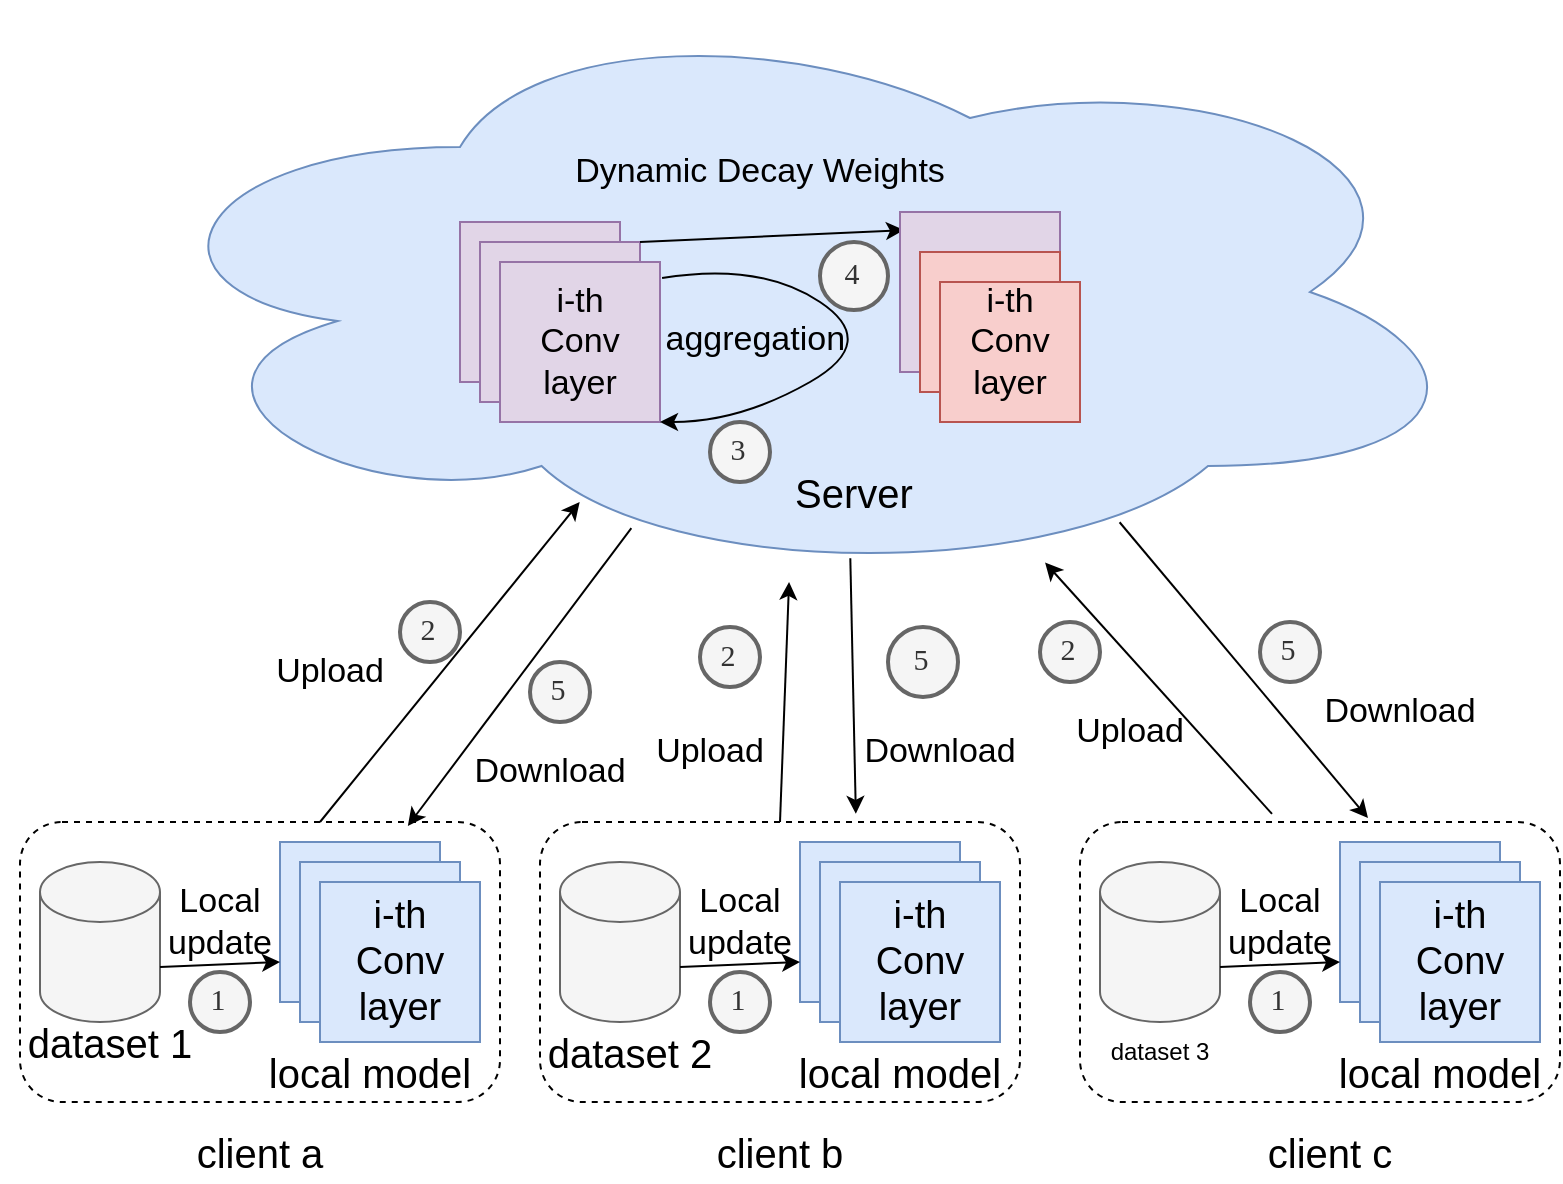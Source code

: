 <mxfile version="18.0.6" type="github" pages="3">
  <diagram id="_NTfUv5Yo9Z9goO790Jg" name="Page-1">
    <mxGraphModel dx="2048" dy="1813" grid="1" gridSize="10" guides="1" tooltips="1" connect="1" arrows="1" fold="1" page="1" pageScale="1" pageWidth="827" pageHeight="1169" math="0" shadow="0">
      <root>
        <mxCell id="0" />
        <mxCell id="1" parent="0" />
        <mxCell id="NhyvyUp1ZnptQm2pSzQT-3" value="" style="rounded=1;whiteSpace=wrap;html=1;fontSize=12;dashed=1;" parent="1" vertex="1">
          <mxGeometry y="360" width="240" height="140" as="geometry" />
        </mxCell>
        <mxCell id="o9J6HUsh0HWTKM9X_Gj7-1" value="" style="whiteSpace=wrap;html=1;aspect=fixed;fillColor=#dae8fc;strokeColor=#6c8ebf;" parent="1" vertex="1">
          <mxGeometry x="130" y="370" width="80" height="80" as="geometry" />
        </mxCell>
        <mxCell id="o9J6HUsh0HWTKM9X_Gj7-2" value="" style="whiteSpace=wrap;html=1;aspect=fixed;fillColor=#dae8fc;strokeColor=#6c8ebf;" parent="1" vertex="1">
          <mxGeometry x="140" y="380" width="80" height="80" as="geometry" />
        </mxCell>
        <object label="" id="o9J6HUsh0HWTKM9X_Gj7-3">
          <mxCell style="whiteSpace=wrap;html=1;aspect=fixed;fillColor=#dae8fc;strokeColor=#6c8ebf;" parent="1" vertex="1">
            <mxGeometry x="150" y="390" width="80" height="80" as="geometry" />
          </mxCell>
        </object>
        <mxCell id="o9J6HUsh0HWTKM9X_Gj7-11" value="&lt;font style=&quot;font-size: 20px;&quot;&gt;client a&lt;/font&gt;" style="text;html=1;strokeColor=none;fillColor=none;align=center;verticalAlign=middle;whiteSpace=wrap;rounded=0;" parent="1" vertex="1">
          <mxGeometry x="65" y="510" width="110" height="30" as="geometry" />
        </mxCell>
        <mxCell id="o9J6HUsh0HWTKM9X_Gj7-23" value="" style="endArrow=classic;html=1;rounded=0;fontSize=12;entryX=0.338;entryY=0.862;entryDx=0;entryDy=0;entryPerimeter=0;" parent="1" target="NhyvyUp1ZnptQm2pSzQT-1" edge="1">
          <mxGeometry width="50" height="50" relative="1" as="geometry">
            <mxPoint x="150" y="360" as="sourcePoint" />
            <mxPoint x="120" y="280" as="targetPoint" />
          </mxGeometry>
        </mxCell>
        <mxCell id="o9J6HUsh0HWTKM9X_Gj7-24" value="" style="endArrow=classic;html=1;rounded=0;fontSize=12;exitX=0.5;exitY=0;exitDx=0;exitDy=0;" parent="1" source="NhyvyUp1ZnptQm2pSzQT-23" target="NhyvyUp1ZnptQm2pSzQT-1" edge="1">
          <mxGeometry width="50" height="50" relative="1" as="geometry">
            <mxPoint x="300" y="360" as="sourcePoint" />
            <mxPoint x="330" y="240" as="targetPoint" />
          </mxGeometry>
        </mxCell>
        <mxCell id="o9J6HUsh0HWTKM9X_Gj7-25" value="" style="endArrow=classic;html=1;rounded=0;fontSize=12;exitX=0.4;exitY=-0.029;exitDx=0;exitDy=0;exitPerimeter=0;" parent="1" source="NhyvyUp1ZnptQm2pSzQT-33" target="NhyvyUp1ZnptQm2pSzQT-1" edge="1">
          <mxGeometry width="50" height="50" relative="1" as="geometry">
            <mxPoint x="620" y="350" as="sourcePoint" />
            <mxPoint x="200" y="270" as="targetPoint" />
          </mxGeometry>
        </mxCell>
        <mxCell id="o9J6HUsh0HWTKM9X_Gj7-41" value="&lt;font style=&quot;font-size: 19px;&quot;&gt;i-th &lt;br&gt;Conv layer&lt;/font&gt;" style="text;html=1;strokeColor=none;fillColor=none;align=center;verticalAlign=middle;whiteSpace=wrap;rounded=0;fontSize=12;" parent="1" vertex="1">
          <mxGeometry x="160" y="415" width="60" height="30" as="geometry" />
        </mxCell>
        <mxCell id="NhyvyUp1ZnptQm2pSzQT-1" value="" style="ellipse;shape=cloud;whiteSpace=wrap;html=1;fontSize=12;fillColor=#dae8fc;strokeColor=#6c8ebf;" parent="1" vertex="1">
          <mxGeometry x="50" y="-50" width="680" height="290" as="geometry" />
        </mxCell>
        <mxCell id="NhyvyUp1ZnptQm2pSzQT-2" value="&lt;font style=&quot;font-size: 20px;&quot;&gt;Server&lt;/font&gt;" style="text;html=1;strokeColor=none;fillColor=none;align=center;verticalAlign=middle;whiteSpace=wrap;rounded=0;fontSize=12;" parent="1" vertex="1">
          <mxGeometry x="387" y="180" width="60" height="30" as="geometry" />
        </mxCell>
        <mxCell id="NhyvyUp1ZnptQm2pSzQT-5" value="" style="shape=cylinder3;whiteSpace=wrap;html=1;boundedLbl=1;backgroundOutline=1;size=15;fontSize=12;fillColor=#f5f5f5;strokeColor=#666666;fontColor=#333333;" parent="1" vertex="1">
          <mxGeometry x="10" y="380" width="60" height="80" as="geometry" />
        </mxCell>
        <mxCell id="NhyvyUp1ZnptQm2pSzQT-9" value="" style="endArrow=classic;html=1;rounded=0;fontSize=12;exitX=1;exitY=0;exitDx=0;exitDy=52.5;exitPerimeter=0;entryX=0;entryY=0.75;entryDx=0;entryDy=0;" parent="1" source="NhyvyUp1ZnptQm2pSzQT-5" target="o9J6HUsh0HWTKM9X_Gj7-1" edge="1">
          <mxGeometry width="50" height="50" relative="1" as="geometry">
            <mxPoint x="390" y="260" as="sourcePoint" />
            <mxPoint x="440" y="260" as="targetPoint" />
          </mxGeometry>
        </mxCell>
        <mxCell id="NhyvyUp1ZnptQm2pSzQT-10" value="&lt;font style=&quot;font-size: 17px;&quot;&gt;Local update&lt;/font&gt;" style="text;html=1;strokeColor=none;fillColor=none;align=center;verticalAlign=middle;whiteSpace=wrap;rounded=0;fontSize=12;" parent="1" vertex="1">
          <mxGeometry x="70" y="395" width="60" height="30" as="geometry" />
        </mxCell>
        <mxCell id="NhyvyUp1ZnptQm2pSzQT-11" value="&lt;font style=&quot;font-size: 15px;&quot;&gt;1&lt;/font&gt;" style="ellipse;whiteSpace=wrap;html=1;aspect=fixed;strokeWidth=2;fontFamily=Tahoma;spacingBottom=4;spacingRight=2;rounded=1;fontSize=12;fillColor=#f5f5f5;fontColor=#333333;strokeColor=#666666;" parent="1" vertex="1">
          <mxGeometry x="85" y="435" width="30" height="30" as="geometry" />
        </mxCell>
        <mxCell id="NhyvyUp1ZnptQm2pSzQT-22" value="&lt;font style=&quot;font-size: 20px;&quot;&gt;dataset 1&lt;/font&gt;" style="text;html=1;strokeColor=none;fillColor=none;align=center;verticalAlign=middle;whiteSpace=wrap;rounded=0;fontSize=12;" parent="1" vertex="1">
          <mxGeometry x="-10" y="460" width="110" height="20" as="geometry" />
        </mxCell>
        <mxCell id="NhyvyUp1ZnptQm2pSzQT-23" value="" style="rounded=1;whiteSpace=wrap;html=1;fontSize=12;dashed=1;" parent="1" vertex="1">
          <mxGeometry x="260" y="360" width="240" height="140" as="geometry" />
        </mxCell>
        <mxCell id="NhyvyUp1ZnptQm2pSzQT-24" value="" style="whiteSpace=wrap;html=1;aspect=fixed;fillColor=#dae8fc;strokeColor=#6c8ebf;" parent="1" vertex="1">
          <mxGeometry x="390" y="370" width="80" height="80" as="geometry" />
        </mxCell>
        <mxCell id="NhyvyUp1ZnptQm2pSzQT-25" value="" style="whiteSpace=wrap;html=1;aspect=fixed;fillColor=#dae8fc;strokeColor=#6c8ebf;" parent="1" vertex="1">
          <mxGeometry x="400" y="380" width="80" height="80" as="geometry" />
        </mxCell>
        <object label="" id="NhyvyUp1ZnptQm2pSzQT-26">
          <mxCell style="whiteSpace=wrap;html=1;aspect=fixed;fillColor=#dae8fc;strokeColor=#6c8ebf;" parent="1" vertex="1">
            <mxGeometry x="410" y="390" width="80" height="80" as="geometry" />
          </mxCell>
        </object>
        <mxCell id="NhyvyUp1ZnptQm2pSzQT-27" value="&lt;font style=&quot;font-size: 19px;&quot;&gt;i-th &lt;br&gt;Conv layer&lt;/font&gt;" style="text;html=1;strokeColor=none;fillColor=none;align=center;verticalAlign=middle;whiteSpace=wrap;rounded=0;fontSize=12;" parent="1" vertex="1">
          <mxGeometry x="420" y="415" width="60" height="30" as="geometry" />
        </mxCell>
        <mxCell id="NhyvyUp1ZnptQm2pSzQT-28" value="" style="shape=cylinder3;whiteSpace=wrap;html=1;boundedLbl=1;backgroundOutline=1;size=15;fontSize=12;fillColor=#f5f5f5;strokeColor=#666666;fontColor=#333333;" parent="1" vertex="1">
          <mxGeometry x="270" y="380" width="60" height="80" as="geometry" />
        </mxCell>
        <mxCell id="NhyvyUp1ZnptQm2pSzQT-29" value="" style="endArrow=classic;html=1;rounded=0;fontSize=12;exitX=1;exitY=0;exitDx=0;exitDy=52.5;exitPerimeter=0;entryX=0;entryY=0.75;entryDx=0;entryDy=0;" parent="1" source="NhyvyUp1ZnptQm2pSzQT-28" target="NhyvyUp1ZnptQm2pSzQT-24" edge="1">
          <mxGeometry width="50" height="50" relative="1" as="geometry">
            <mxPoint x="650" y="260" as="sourcePoint" />
            <mxPoint x="700" y="260" as="targetPoint" />
          </mxGeometry>
        </mxCell>
        <mxCell id="NhyvyUp1ZnptQm2pSzQT-30" value="&lt;font style=&quot;font-size: 17px;&quot;&gt;Local update&lt;/font&gt;" style="text;html=1;strokeColor=none;fillColor=none;align=center;verticalAlign=middle;whiteSpace=wrap;rounded=0;fontSize=12;" parent="1" vertex="1">
          <mxGeometry x="330" y="395" width="60" height="30" as="geometry" />
        </mxCell>
        <mxCell id="NhyvyUp1ZnptQm2pSzQT-31" value="&lt;font style=&quot;font-size: 15px;&quot;&gt;1&lt;/font&gt;" style="ellipse;whiteSpace=wrap;html=1;aspect=fixed;strokeWidth=2;fontFamily=Tahoma;spacingBottom=4;spacingRight=2;rounded=1;fontSize=12;fillColor=#f5f5f5;fontColor=#333333;strokeColor=#666666;" parent="1" vertex="1">
          <mxGeometry x="345" y="435" width="30" height="30" as="geometry" />
        </mxCell>
        <mxCell id="NhyvyUp1ZnptQm2pSzQT-32" value="&lt;font style=&quot;font-size: 20px;&quot;&gt;dataset 2&lt;/font&gt;" style="text;html=1;strokeColor=none;fillColor=none;align=center;verticalAlign=middle;whiteSpace=wrap;rounded=0;fontSize=12;" parent="1" vertex="1">
          <mxGeometry x="260" y="460" width="90" height="30" as="geometry" />
        </mxCell>
        <mxCell id="NhyvyUp1ZnptQm2pSzQT-33" value="" style="rounded=1;whiteSpace=wrap;html=1;fontSize=12;dashed=1;" parent="1" vertex="1">
          <mxGeometry x="530" y="360" width="240" height="140" as="geometry" />
        </mxCell>
        <mxCell id="NhyvyUp1ZnptQm2pSzQT-34" value="" style="whiteSpace=wrap;html=1;aspect=fixed;fillColor=#dae8fc;strokeColor=#6c8ebf;" parent="1" vertex="1">
          <mxGeometry x="660" y="370" width="80" height="80" as="geometry" />
        </mxCell>
        <mxCell id="NhyvyUp1ZnptQm2pSzQT-35" value="" style="whiteSpace=wrap;html=1;aspect=fixed;fillColor=#dae8fc;strokeColor=#6c8ebf;" parent="1" vertex="1">
          <mxGeometry x="670" y="380" width="80" height="80" as="geometry" />
        </mxCell>
        <object label="" id="NhyvyUp1ZnptQm2pSzQT-36">
          <mxCell style="whiteSpace=wrap;html=1;aspect=fixed;fillColor=#dae8fc;strokeColor=#6c8ebf;" parent="1" vertex="1">
            <mxGeometry x="680" y="390" width="80" height="80" as="geometry" />
          </mxCell>
        </object>
        <mxCell id="NhyvyUp1ZnptQm2pSzQT-37" value="&lt;font style=&quot;font-size: 19px;&quot;&gt;i-th &lt;br&gt;Conv layer&lt;/font&gt;" style="text;html=1;strokeColor=none;fillColor=none;align=center;verticalAlign=middle;whiteSpace=wrap;rounded=0;fontSize=12;" parent="1" vertex="1">
          <mxGeometry x="690" y="415" width="60" height="30" as="geometry" />
        </mxCell>
        <mxCell id="NhyvyUp1ZnptQm2pSzQT-38" value="" style="shape=cylinder3;whiteSpace=wrap;html=1;boundedLbl=1;backgroundOutline=1;size=15;fontSize=12;fillColor=#f5f5f5;strokeColor=#666666;fontColor=#333333;" parent="1" vertex="1">
          <mxGeometry x="540" y="380" width="60" height="80" as="geometry" />
        </mxCell>
        <mxCell id="NhyvyUp1ZnptQm2pSzQT-39" value="" style="endArrow=classic;html=1;rounded=0;fontSize=12;exitX=1;exitY=0;exitDx=0;exitDy=52.5;exitPerimeter=0;entryX=0;entryY=0.75;entryDx=0;entryDy=0;" parent="1" source="NhyvyUp1ZnptQm2pSzQT-38" target="NhyvyUp1ZnptQm2pSzQT-34" edge="1">
          <mxGeometry width="50" height="50" relative="1" as="geometry">
            <mxPoint x="920" y="260" as="sourcePoint" />
            <mxPoint x="970" y="260" as="targetPoint" />
          </mxGeometry>
        </mxCell>
        <mxCell id="NhyvyUp1ZnptQm2pSzQT-40" value="&lt;font style=&quot;font-size: 17px;&quot;&gt;Local update&lt;/font&gt;" style="text;html=1;strokeColor=none;fillColor=none;align=center;verticalAlign=middle;whiteSpace=wrap;rounded=0;fontSize=12;" parent="1" vertex="1">
          <mxGeometry x="600" y="395" width="60" height="30" as="geometry" />
        </mxCell>
        <mxCell id="NhyvyUp1ZnptQm2pSzQT-41" value="&lt;font style=&quot;font-size: 15px;&quot;&gt;1&lt;/font&gt;" style="ellipse;whiteSpace=wrap;html=1;aspect=fixed;strokeWidth=2;fontFamily=Tahoma;spacingBottom=4;spacingRight=2;rounded=1;fontSize=12;fillColor=#f5f5f5;fontColor=#333333;strokeColor=#666666;" parent="1" vertex="1">
          <mxGeometry x="615" y="435" width="30" height="30" as="geometry" />
        </mxCell>
        <mxCell id="NhyvyUp1ZnptQm2pSzQT-42" value="dataset 3" style="text;html=1;strokeColor=none;fillColor=none;align=center;verticalAlign=middle;whiteSpace=wrap;rounded=0;fontSize=12;" parent="1" vertex="1">
          <mxGeometry x="540" y="460" width="60" height="30" as="geometry" />
        </mxCell>
        <mxCell id="NhyvyUp1ZnptQm2pSzQT-43" value="&lt;font style=&quot;font-size: 20px;&quot;&gt;local model&lt;/font&gt;" style="text;html=1;strokeColor=none;fillColor=none;align=center;verticalAlign=middle;whiteSpace=wrap;rounded=0;fontSize=12;" parent="1" vertex="1">
          <mxGeometry x="115" y="470" width="120" height="30" as="geometry" />
        </mxCell>
        <mxCell id="NhyvyUp1ZnptQm2pSzQT-46" value="" style="whiteSpace=wrap;html=1;aspect=fixed;fillColor=#e1d5e7;strokeColor=#9673a6;" parent="1" vertex="1">
          <mxGeometry x="220" y="60" width="80" height="80" as="geometry" />
        </mxCell>
        <mxCell id="NhyvyUp1ZnptQm2pSzQT-47" value="" style="whiteSpace=wrap;html=1;aspect=fixed;fillColor=#e1d5e7;strokeColor=#9673a6;" parent="1" vertex="1">
          <mxGeometry x="230" y="70" width="80" height="80" as="geometry" />
        </mxCell>
        <mxCell id="NhyvyUp1ZnptQm2pSzQT-48" value="" style="whiteSpace=wrap;html=1;aspect=fixed;fillColor=#e1d5e7;strokeColor=#9673a6;" parent="1" vertex="1">
          <mxGeometry x="240" y="80" width="80" height="80" as="geometry" />
        </mxCell>
        <mxCell id="NhyvyUp1ZnptQm2pSzQT-49" value="&lt;font style=&quot;font-size: 17px;&quot;&gt;i-th &lt;br&gt;Conv layer&lt;/font&gt;" style="text;html=1;strokeColor=none;fillColor=none;align=center;verticalAlign=middle;whiteSpace=wrap;rounded=0;fontSize=12;" parent="1" vertex="1">
          <mxGeometry x="250" y="105" width="60" height="30" as="geometry" />
        </mxCell>
        <mxCell id="NhyvyUp1ZnptQm2pSzQT-52" value="" style="curved=1;endArrow=classic;html=1;rounded=0;fontSize=12;exitX=1.013;exitY=0.1;exitDx=0;exitDy=0;exitPerimeter=0;entryX=1;entryY=1;entryDx=0;entryDy=0;" parent="1" source="NhyvyUp1ZnptQm2pSzQT-48" target="NhyvyUp1ZnptQm2pSzQT-48" edge="1">
          <mxGeometry width="50" height="50" relative="1" as="geometry">
            <mxPoint x="510" y="250" as="sourcePoint" />
            <mxPoint x="490" y="320" as="targetPoint" />
            <Array as="points">
              <mxPoint x="370" y="80" />
              <mxPoint x="430" y="120" />
              <mxPoint x="360" y="160" />
            </Array>
          </mxGeometry>
        </mxCell>
        <mxCell id="NhyvyUp1ZnptQm2pSzQT-54" value="" style="endArrow=classic;html=1;rounded=0;fontSize=12;exitX=1;exitY=0;exitDx=0;exitDy=0;entryX=0.025;entryY=0.113;entryDx=0;entryDy=0;entryPerimeter=0;" parent="1" source="NhyvyUp1ZnptQm2pSzQT-47" target="NhyvyUp1ZnptQm2pSzQT-55" edge="1">
          <mxGeometry width="50" height="50" relative="1" as="geometry">
            <mxPoint x="390" y="290" as="sourcePoint" />
            <mxPoint x="440" y="240" as="targetPoint" />
          </mxGeometry>
        </mxCell>
        <mxCell id="NhyvyUp1ZnptQm2pSzQT-55" value="" style="whiteSpace=wrap;html=1;aspect=fixed;fillColor=#e1d5e7;strokeColor=#9673a6;" parent="1" vertex="1">
          <mxGeometry x="440" y="55" width="80" height="80" as="geometry" />
        </mxCell>
        <mxCell id="NhyvyUp1ZnptQm2pSzQT-56" value="" style="whiteSpace=wrap;html=1;aspect=fixed;fillColor=#f8cecc;strokeColor=#b85450;" parent="1" vertex="1">
          <mxGeometry x="450" y="75" width="70" height="70" as="geometry" />
        </mxCell>
        <mxCell id="NhyvyUp1ZnptQm2pSzQT-57" value="" style="whiteSpace=wrap;html=1;aspect=fixed;fillColor=#f8cecc;strokeColor=#b85450;" parent="1" vertex="1">
          <mxGeometry x="460" y="90" width="70" height="70" as="geometry" />
        </mxCell>
        <mxCell id="NhyvyUp1ZnptQm2pSzQT-59" value="&lt;font style=&quot;font-size: 17px;&quot;&gt;i-th &lt;br&gt;Conv layer&lt;/font&gt;" style="text;html=1;strokeColor=none;fillColor=none;align=center;verticalAlign=middle;whiteSpace=wrap;rounded=0;fontSize=12;" parent="1" vertex="1">
          <mxGeometry x="465" y="105" width="60" height="30" as="geometry" />
        </mxCell>
        <mxCell id="NhyvyUp1ZnptQm2pSzQT-60" value="" style="endArrow=classic;html=1;rounded=0;fontSize=12;exitX=0.376;exitY=0.907;exitDx=0;exitDy=0;exitPerimeter=0;entryX=0.808;entryY=0.014;entryDx=0;entryDy=0;entryPerimeter=0;" parent="1" source="NhyvyUp1ZnptQm2pSzQT-1" target="NhyvyUp1ZnptQm2pSzQT-3" edge="1">
          <mxGeometry width="50" height="50" relative="1" as="geometry">
            <mxPoint x="390" y="290" as="sourcePoint" />
            <mxPoint x="440" y="240" as="targetPoint" />
          </mxGeometry>
        </mxCell>
        <mxCell id="NhyvyUp1ZnptQm2pSzQT-61" value="" style="endArrow=classic;html=1;rounded=0;fontSize=12;exitX=0.537;exitY=0.959;exitDx=0;exitDy=0;exitPerimeter=0;entryX=0.658;entryY=-0.029;entryDx=0;entryDy=0;entryPerimeter=0;" parent="1" source="NhyvyUp1ZnptQm2pSzQT-1" target="NhyvyUp1ZnptQm2pSzQT-23" edge="1">
          <mxGeometry width="50" height="50" relative="1" as="geometry">
            <mxPoint x="390" y="290" as="sourcePoint" />
            <mxPoint x="440" y="240" as="targetPoint" />
          </mxGeometry>
        </mxCell>
        <mxCell id="NhyvyUp1ZnptQm2pSzQT-62" value="" style="endArrow=classic;html=1;rounded=0;fontSize=12;exitX=0.735;exitY=0.897;exitDx=0;exitDy=0;exitPerimeter=0;entryX=0.6;entryY=-0.014;entryDx=0;entryDy=0;entryPerimeter=0;" parent="1" source="NhyvyUp1ZnptQm2pSzQT-1" target="NhyvyUp1ZnptQm2pSzQT-33" edge="1">
          <mxGeometry width="50" height="50" relative="1" as="geometry">
            <mxPoint x="390" y="290" as="sourcePoint" />
            <mxPoint x="440" y="240" as="targetPoint" />
          </mxGeometry>
        </mxCell>
        <mxCell id="NhyvyUp1ZnptQm2pSzQT-63" value="&lt;font style=&quot;font-size: 17px;&quot;&gt;Dynamic Decay Weights&lt;/font&gt;" style="text;html=1;strokeColor=none;fillColor=none;align=center;verticalAlign=middle;whiteSpace=wrap;rounded=0;fontSize=12;" parent="1" vertex="1">
          <mxGeometry x="270" y="20" width="200" height="30" as="geometry" />
        </mxCell>
        <mxCell id="NhyvyUp1ZnptQm2pSzQT-64" value="&lt;font style=&quot;font-size: 17px;&quot;&gt;aggregation&amp;nbsp;&lt;/font&gt;" style="text;html=1;strokeColor=none;fillColor=none;align=center;verticalAlign=middle;whiteSpace=wrap;rounded=0;fontSize=12;" parent="1" vertex="1">
          <mxGeometry x="340" y="104" width="60" height="30" as="geometry" />
        </mxCell>
        <mxCell id="NhyvyUp1ZnptQm2pSzQT-66" value="&lt;font style=&quot;font-size: 17px;&quot;&gt;Upload&lt;/font&gt;" style="text;html=1;strokeColor=none;fillColor=none;align=center;verticalAlign=middle;whiteSpace=wrap;rounded=0;fontSize=12;" parent="1" vertex="1">
          <mxGeometry x="110" y="270" width="90" height="30" as="geometry" />
        </mxCell>
        <mxCell id="NhyvyUp1ZnptQm2pSzQT-70" value="&lt;font style=&quot;font-size: 17px;&quot;&gt;Download&lt;/font&gt;" style="text;html=1;strokeColor=none;fillColor=none;align=center;verticalAlign=middle;whiteSpace=wrap;rounded=0;fontSize=12;" parent="1" vertex="1">
          <mxGeometry x="430" y="310" width="60" height="30" as="geometry" />
        </mxCell>
        <mxCell id="NhyvyUp1ZnptQm2pSzQT-72" value="&lt;font style=&quot;font-size: 15px;&quot;&gt;2&lt;/font&gt;" style="ellipse;whiteSpace=wrap;html=1;aspect=fixed;strokeWidth=2;fontFamily=Tahoma;spacingBottom=4;spacingRight=2;rounded=1;fontSize=12;fillColor=#f5f5f5;fontColor=#333333;strokeColor=#666666;" parent="1" vertex="1">
          <mxGeometry x="190" y="250" width="30" height="30" as="geometry" />
        </mxCell>
        <mxCell id="NhyvyUp1ZnptQm2pSzQT-73" value="&lt;font style=&quot;font-size: 15px;&quot;&gt;2&lt;/font&gt;" style="ellipse;whiteSpace=wrap;html=1;aspect=fixed;strokeWidth=2;fontFamily=Tahoma;spacingBottom=4;spacingRight=2;rounded=1;fontSize=12;fillColor=#f5f5f5;fontColor=#333333;strokeColor=#666666;" parent="1" vertex="1">
          <mxGeometry x="340" y="262.5" width="30" height="30" as="geometry" />
        </mxCell>
        <mxCell id="NhyvyUp1ZnptQm2pSzQT-74" value="&lt;font style=&quot;font-size: 15px;&quot;&gt;2&lt;/font&gt;" style="ellipse;whiteSpace=wrap;html=1;aspect=fixed;strokeWidth=2;fontFamily=Tahoma;spacingBottom=4;spacingRight=2;rounded=1;fontSize=12;fillColor=#f5f5f5;fontColor=#333333;strokeColor=#666666;" parent="1" vertex="1">
          <mxGeometry x="510" y="260" width="30" height="30" as="geometry" />
        </mxCell>
        <mxCell id="NhyvyUp1ZnptQm2pSzQT-76" value="&lt;font style=&quot;font-size: 15px;&quot;&gt;3&lt;/font&gt;" style="ellipse;whiteSpace=wrap;html=1;aspect=fixed;strokeWidth=2;fontFamily=Tahoma;spacingBottom=4;spacingRight=2;strokeColor=#666666;rounded=1;fontSize=12;fillColor=#f5f5f5;fontColor=#333333;" parent="1" vertex="1">
          <mxGeometry x="345" y="160" width="30" height="30" as="geometry" />
        </mxCell>
        <mxCell id="NhyvyUp1ZnptQm2pSzQT-77" value="&lt;font style=&quot;font-size: 15px;&quot;&gt;4&lt;/font&gt;" style="ellipse;whiteSpace=wrap;html=1;aspect=fixed;strokeWidth=2;fontFamily=Tahoma;spacingBottom=4;spacingRight=2;strokeColor=#666666;rounded=1;fontSize=12;fillColor=#f5f5f5;fontColor=#333333;" parent="1" vertex="1">
          <mxGeometry x="400" y="70" width="34" height="34" as="geometry" />
        </mxCell>
        <mxCell id="NhyvyUp1ZnptQm2pSzQT-78" value="&lt;font style=&quot;font-size: 15px;&quot;&gt;5&lt;/font&gt;" style="ellipse;whiteSpace=wrap;html=1;aspect=fixed;strokeWidth=2;fontFamily=Tahoma;spacingBottom=4;spacingRight=2;strokeColor=#666666;rounded=1;fontSize=12;fillColor=#f5f5f5;fontColor=#333333;" parent="1" vertex="1">
          <mxGeometry x="255" y="280" width="30" height="30" as="geometry" />
        </mxCell>
        <mxCell id="NhyvyUp1ZnptQm2pSzQT-79" value="&lt;font style=&quot;font-size: 15px;&quot;&gt;5&lt;/font&gt;" style="ellipse;whiteSpace=wrap;html=1;aspect=fixed;strokeWidth=2;fontFamily=Tahoma;spacingBottom=4;spacingRight=2;strokeColor=#666666;rounded=1;fontSize=12;fillColor=#f5f5f5;fontColor=#333333;" parent="1" vertex="1">
          <mxGeometry x="434" y="262.5" width="35" height="35" as="geometry" />
        </mxCell>
        <mxCell id="NhyvyUp1ZnptQm2pSzQT-80" value="&lt;font style=&quot;font-size: 15px;&quot;&gt;5&lt;/font&gt;" style="ellipse;whiteSpace=wrap;html=1;aspect=fixed;strokeWidth=2;fontFamily=Tahoma;spacingBottom=4;spacingRight=2;strokeColor=#666666;rounded=1;fontSize=12;fillColor=#f5f5f5;fontColor=#333333;" parent="1" vertex="1">
          <mxGeometry x="620" y="260" width="30" height="30" as="geometry" />
        </mxCell>
        <mxCell id="ddJWQu_PU4Zpxao6sDMs-1" value="&lt;font style=&quot;font-size: 20px;&quot;&gt;local model&lt;/font&gt;" style="text;html=1;strokeColor=none;fillColor=none;align=center;verticalAlign=middle;whiteSpace=wrap;rounded=0;fontSize=12;" vertex="1" parent="1">
          <mxGeometry x="380" y="470" width="120" height="30" as="geometry" />
        </mxCell>
        <mxCell id="ddJWQu_PU4Zpxao6sDMs-2" value="&lt;font style=&quot;font-size: 20px;&quot;&gt;local model&lt;/font&gt;" style="text;html=1;strokeColor=none;fillColor=none;align=center;verticalAlign=middle;whiteSpace=wrap;rounded=0;fontSize=12;" vertex="1" parent="1">
          <mxGeometry x="650" y="470" width="120" height="30" as="geometry" />
        </mxCell>
        <mxCell id="ddJWQu_PU4Zpxao6sDMs-3" value="&lt;font style=&quot;font-size: 20px;&quot;&gt;client b&lt;/font&gt;" style="text;html=1;strokeColor=none;fillColor=none;align=center;verticalAlign=middle;whiteSpace=wrap;rounded=0;" vertex="1" parent="1">
          <mxGeometry x="325" y="510" width="110" height="30" as="geometry" />
        </mxCell>
        <mxCell id="ddJWQu_PU4Zpxao6sDMs-4" value="&lt;font style=&quot;font-size: 20px;&quot;&gt;client c&lt;/font&gt;" style="text;html=1;strokeColor=none;fillColor=none;align=center;verticalAlign=middle;whiteSpace=wrap;rounded=0;" vertex="1" parent="1">
          <mxGeometry x="600" y="510" width="110" height="30" as="geometry" />
        </mxCell>
        <mxCell id="ddJWQu_PU4Zpxao6sDMs-5" value="&lt;font style=&quot;font-size: 17px;&quot;&gt;Upload&lt;/font&gt;" style="text;html=1;strokeColor=none;fillColor=none;align=center;verticalAlign=middle;whiteSpace=wrap;rounded=0;fontSize=12;" vertex="1" parent="1">
          <mxGeometry x="300" y="310" width="90" height="30" as="geometry" />
        </mxCell>
        <mxCell id="ddJWQu_PU4Zpxao6sDMs-6" value="&lt;font style=&quot;font-size: 17px;&quot;&gt;Upload&lt;/font&gt;" style="text;html=1;strokeColor=none;fillColor=none;align=center;verticalAlign=middle;whiteSpace=wrap;rounded=0;fontSize=12;" vertex="1" parent="1">
          <mxGeometry x="510" y="300" width="90" height="30" as="geometry" />
        </mxCell>
        <mxCell id="ddJWQu_PU4Zpxao6sDMs-7" value="&lt;font style=&quot;font-size: 17px;&quot;&gt;Download&lt;/font&gt;" style="text;html=1;strokeColor=none;fillColor=none;align=center;verticalAlign=middle;whiteSpace=wrap;rounded=0;fontSize=12;" vertex="1" parent="1">
          <mxGeometry x="235" y="320" width="60" height="30" as="geometry" />
        </mxCell>
        <mxCell id="ddJWQu_PU4Zpxao6sDMs-8" value="&lt;font style=&quot;font-size: 17px;&quot;&gt;Download&lt;/font&gt;" style="text;html=1;strokeColor=none;fillColor=none;align=center;verticalAlign=middle;whiteSpace=wrap;rounded=0;fontSize=12;" vertex="1" parent="1">
          <mxGeometry x="660" y="290" width="60" height="30" as="geometry" />
        </mxCell>
      </root>
    </mxGraphModel>
  </diagram>
  <diagram id="qZ7fHC_lMa-TW3sbufPS" name="Page-2">
    <mxGraphModel dx="1422" dy="762" grid="1" gridSize="10" guides="1" tooltips="1" connect="1" arrows="1" fold="1" page="1" pageScale="1" pageWidth="827" pageHeight="1169" math="0" shadow="0">
      <root>
        <mxCell id="LnkWyMTH2l88JcElDWhA-0" />
        <mxCell id="LnkWyMTH2l88JcElDWhA-1" parent="LnkWyMTH2l88JcElDWhA-0" />
        <mxCell id="px9a3YgY_majb0T9s5-U-0" value="" style="whiteSpace=wrap;html=1;aspect=fixed;fillColor=#dae8fc;strokeColor=#6c8ebf;" parent="LnkWyMTH2l88JcElDWhA-1" vertex="1">
          <mxGeometry x="100" y="370" width="80" height="80" as="geometry" />
        </mxCell>
        <mxCell id="px9a3YgY_majb0T9s5-U-1" value="" style="whiteSpace=wrap;html=1;aspect=fixed;fillColor=#dae8fc;strokeColor=#6c8ebf;" parent="LnkWyMTH2l88JcElDWhA-1" vertex="1">
          <mxGeometry x="110" y="380" width="80" height="80" as="geometry" />
        </mxCell>
        <object label="" id="px9a3YgY_majb0T9s5-U-2">
          <mxCell style="whiteSpace=wrap;html=1;aspect=fixed;fillColor=#dae8fc;strokeColor=#6c8ebf;" parent="LnkWyMTH2l88JcElDWhA-1" vertex="1">
            <mxGeometry x="120" y="390" width="80" height="80" as="geometry" />
          </mxCell>
        </object>
        <mxCell id="px9a3YgY_majb0T9s5-U-3" value="" style="whiteSpace=wrap;html=1;aspect=fixed;fillColor=#dae8fc;strokeColor=#6c8ebf;" parent="LnkWyMTH2l88JcElDWhA-1" vertex="1">
          <mxGeometry x="280" y="370" width="80" height="80" as="geometry" />
        </mxCell>
        <mxCell id="px9a3YgY_majb0T9s5-U-4" value="" style="whiteSpace=wrap;html=1;aspect=fixed;fillColor=#dae8fc;strokeColor=#6c8ebf;" parent="LnkWyMTH2l88JcElDWhA-1" vertex="1">
          <mxGeometry x="290" y="380" width="80" height="80" as="geometry" />
        </mxCell>
        <mxCell id="px9a3YgY_majb0T9s5-U-5" value="" style="whiteSpace=wrap;html=1;aspect=fixed;fillColor=#dae8fc;strokeColor=#6c8ebf;" parent="LnkWyMTH2l88JcElDWhA-1" vertex="1">
          <mxGeometry x="300" y="390" width="80" height="80" as="geometry" />
        </mxCell>
        <mxCell id="px9a3YgY_majb0T9s5-U-6" value="" style="whiteSpace=wrap;html=1;aspect=fixed;fillColor=#dae8fc;strokeColor=#6c8ebf;" parent="LnkWyMTH2l88JcElDWhA-1" vertex="1">
          <mxGeometry x="450" y="370" width="80" height="80" as="geometry" />
        </mxCell>
        <mxCell id="px9a3YgY_majb0T9s5-U-7" value="" style="whiteSpace=wrap;html=1;aspect=fixed;fillColor=#dae8fc;strokeColor=#6c8ebf;" parent="LnkWyMTH2l88JcElDWhA-1" vertex="1">
          <mxGeometry x="460" y="380" width="80" height="80" as="geometry" />
        </mxCell>
        <mxCell id="px9a3YgY_majb0T9s5-U-8" value="" style="whiteSpace=wrap;html=1;aspect=fixed;fillColor=#dae8fc;strokeColor=#6c8ebf;" parent="LnkWyMTH2l88JcElDWhA-1" vertex="1">
          <mxGeometry x="470" y="390" width="80" height="80" as="geometry" />
        </mxCell>
        <mxCell id="px9a3YgY_majb0T9s5-U-9" value="client a" style="text;html=1;strokeColor=none;fillColor=none;align=center;verticalAlign=middle;whiteSpace=wrap;rounded=0;" parent="LnkWyMTH2l88JcElDWhA-1" vertex="1">
          <mxGeometry x="130" y="470" width="60" height="30" as="geometry" />
        </mxCell>
        <mxCell id="px9a3YgY_majb0T9s5-U-10" value="client b" style="text;html=1;strokeColor=none;fillColor=none;align=center;verticalAlign=middle;whiteSpace=wrap;rounded=0;" parent="LnkWyMTH2l88JcElDWhA-1" vertex="1">
          <mxGeometry x="310" y="470" width="60" height="30" as="geometry" />
        </mxCell>
        <mxCell id="px9a3YgY_majb0T9s5-U-11" value="client c" style="text;html=1;strokeColor=none;fillColor=none;align=center;verticalAlign=middle;whiteSpace=wrap;rounded=0;" parent="LnkWyMTH2l88JcElDWhA-1" vertex="1">
          <mxGeometry x="480" y="470" width="60" height="30" as="geometry" />
        </mxCell>
        <mxCell id="px9a3YgY_majb0T9s5-U-12" value="" style="endArrow=classic;html=1;rounded=0;fontSize=12;" parent="LnkWyMTH2l88JcElDWhA-1" edge="1">
          <mxGeometry width="50" height="50" relative="1" as="geometry">
            <mxPoint x="150" y="360" as="sourcePoint" />
            <mxPoint x="120" y="280" as="targetPoint" />
          </mxGeometry>
        </mxCell>
        <mxCell id="px9a3YgY_majb0T9s5-U-13" value="" style="endArrow=classic;html=1;rounded=0;fontSize=12;" parent="LnkWyMTH2l88JcElDWhA-1" edge="1">
          <mxGeometry width="50" height="50" relative="1" as="geometry">
            <mxPoint x="300" y="360" as="sourcePoint" />
            <mxPoint x="170" y="280" as="targetPoint" />
          </mxGeometry>
        </mxCell>
        <mxCell id="px9a3YgY_majb0T9s5-U-14" value="" style="endArrow=classic;html=1;rounded=0;fontSize=12;" parent="LnkWyMTH2l88JcElDWhA-1" edge="1">
          <mxGeometry width="50" height="50" relative="1" as="geometry">
            <mxPoint x="480" y="350" as="sourcePoint" />
            <mxPoint x="200" y="270" as="targetPoint" />
          </mxGeometry>
        </mxCell>
        <mxCell id="px9a3YgY_majb0T9s5-U-15" value="" style="shape=waypoint;sketch=0;fillStyle=solid;size=6;pointerEvents=1;points=[];fillColor=none;resizable=0;rotatable=0;perimeter=centerPerimeter;snapToPoint=1;fontSize=12;" parent="LnkWyMTH2l88JcElDWhA-1" vertex="1">
          <mxGeometry x="115" y="110" width="40" height="40" as="geometry" />
        </mxCell>
        <mxCell id="px9a3YgY_majb0T9s5-U-16" value="" style="shape=waypoint;sketch=0;fillStyle=solid;size=6;pointerEvents=1;points=[];fillColor=none;resizable=0;rotatable=0;perimeter=centerPerimeter;snapToPoint=1;fontSize=12;" parent="LnkWyMTH2l88JcElDWhA-1" vertex="1">
          <mxGeometry x="115" y="100" width="40" height="40" as="geometry" />
        </mxCell>
        <mxCell id="px9a3YgY_majb0T9s5-U-17" value="" style="shape=waypoint;sketch=0;fillStyle=solid;size=6;pointerEvents=1;points=[];fillColor=none;resizable=0;rotatable=0;perimeter=centerPerimeter;snapToPoint=1;fontSize=12;" parent="LnkWyMTH2l88JcElDWhA-1" vertex="1">
          <mxGeometry x="115" y="90" width="40" height="40" as="geometry" />
        </mxCell>
        <mxCell id="px9a3YgY_majb0T9s5-U-18" value="" style="shape=parallelogram;perimeter=parallelogramPerimeter;whiteSpace=wrap;html=1;fixedSize=1;fontSize=12;fillColor=#dae8fc;strokeColor=#6c8ebf;" parent="LnkWyMTH2l88JcElDWhA-1" vertex="1">
          <mxGeometry x="80" y="70" width="110" height="30" as="geometry" />
        </mxCell>
        <mxCell id="px9a3YgY_majb0T9s5-U-19" value="" style="shape=parallelogram;perimeter=parallelogramPerimeter;whiteSpace=wrap;html=1;fixedSize=1;fontSize=12;fillColor=#dae8fc;strokeColor=#6c8ebf;" parent="LnkWyMTH2l88JcElDWhA-1" vertex="1">
          <mxGeometry x="80" y="140" width="110" height="30" as="geometry" />
        </mxCell>
        <mxCell id="px9a3YgY_majb0T9s5-U-20" value="" style="shape=parallelogram;perimeter=parallelogramPerimeter;whiteSpace=wrap;html=1;fixedSize=1;fontSize=12;fillColor=#dae8fc;strokeColor=#6c8ebf;" parent="LnkWyMTH2l88JcElDWhA-1" vertex="1">
          <mxGeometry x="80" y="180" width="110" height="30" as="geometry" />
        </mxCell>
        <mxCell id="px9a3YgY_majb0T9s5-U-21" value="" style="shape=parallelogram;perimeter=parallelogramPerimeter;whiteSpace=wrap;html=1;fixedSize=1;fontSize=12;fillColor=#dae8fc;strokeColor=#6c8ebf;" parent="LnkWyMTH2l88JcElDWhA-1" vertex="1">
          <mxGeometry x="80" y="220" width="110" height="30" as="geometry" />
        </mxCell>
        <mxCell id="px9a3YgY_majb0T9s5-U-22" value="K-th &lt;br&gt;Conv layer" style="text;html=1;strokeColor=none;fillColor=none;align=center;verticalAlign=middle;whiteSpace=wrap;rounded=0;fontSize=12;" parent="LnkWyMTH2l88JcElDWhA-1" vertex="1">
          <mxGeometry x="110" y="30" width="60" height="30" as="geometry" />
        </mxCell>
        <mxCell id="px9a3YgY_majb0T9s5-U-23" value="i-th &lt;br&gt;Conv layer" style="text;html=1;strokeColor=none;fillColor=none;align=center;verticalAlign=middle;whiteSpace=wrap;rounded=0;fontSize=12;" parent="LnkWyMTH2l88JcElDWhA-1" vertex="1">
          <mxGeometry x="130" y="415" width="60" height="30" as="geometry" />
        </mxCell>
        <mxCell id="px9a3YgY_majb0T9s5-U-24" value="i-th &lt;br&gt;Conv layer" style="text;html=1;strokeColor=none;fillColor=none;align=center;verticalAlign=middle;whiteSpace=wrap;rounded=0;fontSize=12;" parent="LnkWyMTH2l88JcElDWhA-1" vertex="1">
          <mxGeometry x="310" y="420" width="60" height="30" as="geometry" />
        </mxCell>
        <mxCell id="px9a3YgY_majb0T9s5-U-25" value="i-th &lt;br&gt;Conv layer" style="text;html=1;strokeColor=none;fillColor=none;align=center;verticalAlign=middle;whiteSpace=wrap;rounded=0;fontSize=12;" parent="LnkWyMTH2l88JcElDWhA-1" vertex="1">
          <mxGeometry x="480" y="415" width="60" height="30" as="geometry" />
        </mxCell>
        <mxCell id="px9a3YgY_majb0T9s5-U-26" value="1-th &lt;br&gt;filter" style="text;html=1;strokeColor=none;fillColor=none;align=center;verticalAlign=middle;whiteSpace=wrap;rounded=0;fontSize=12;" parent="LnkWyMTH2l88JcElDWhA-1" vertex="1">
          <mxGeometry x="100" y="220" width="60" height="30" as="geometry" />
        </mxCell>
        <mxCell id="px9a3YgY_majb0T9s5-U-27" value="2-th &lt;br&gt;filter" style="text;html=1;strokeColor=none;fillColor=none;align=center;verticalAlign=middle;whiteSpace=wrap;rounded=0;fontSize=12;" parent="LnkWyMTH2l88JcElDWhA-1" vertex="1">
          <mxGeometry x="100" y="180" width="60" height="30" as="geometry" />
        </mxCell>
        <mxCell id="px9a3YgY_majb0T9s5-U-28" value="3-th &lt;br&gt;filter" style="text;html=1;strokeColor=none;fillColor=none;align=center;verticalAlign=middle;whiteSpace=wrap;rounded=0;fontSize=12;" parent="LnkWyMTH2l88JcElDWhA-1" vertex="1">
          <mxGeometry x="105" y="140" width="60" height="30" as="geometry" />
        </mxCell>
        <mxCell id="px9a3YgY_majb0T9s5-U-29" value="i-th &lt;br&gt;filter" style="text;html=1;strokeColor=none;fillColor=none;align=center;verticalAlign=middle;whiteSpace=wrap;rounded=0;fontSize=12;" parent="LnkWyMTH2l88JcElDWhA-1" vertex="1">
          <mxGeometry x="100" y="70" width="60" height="30" as="geometry" />
        </mxCell>
        <mxCell id="px9a3YgY_majb0T9s5-U-30" value="" style="endArrow=classic;html=1;rounded=0;fontSize=12;" parent="LnkWyMTH2l88JcElDWhA-1" edge="1">
          <mxGeometry width="50" height="50" relative="1" as="geometry">
            <mxPoint x="200" y="90" as="sourcePoint" />
            <mxPoint x="260" y="90" as="targetPoint" />
          </mxGeometry>
        </mxCell>
        <mxCell id="px9a3YgY_majb0T9s5-U-31" value="" style="endArrow=classic;html=1;rounded=0;fontSize=12;" parent="LnkWyMTH2l88JcElDWhA-1" edge="1">
          <mxGeometry width="50" height="50" relative="1" as="geometry">
            <mxPoint x="200" y="160" as="sourcePoint" />
            <mxPoint x="260" y="160" as="targetPoint" />
          </mxGeometry>
        </mxCell>
        <mxCell id="px9a3YgY_majb0T9s5-U-32" value="" style="endArrow=classic;html=1;rounded=0;fontSize=12;" parent="LnkWyMTH2l88JcElDWhA-1" edge="1">
          <mxGeometry width="50" height="50" relative="1" as="geometry">
            <mxPoint x="200" y="200" as="sourcePoint" />
            <mxPoint x="260" y="200" as="targetPoint" />
          </mxGeometry>
        </mxCell>
        <mxCell id="px9a3YgY_majb0T9s5-U-33" value="Server" style="text;html=1;strokeColor=none;fillColor=none;align=center;verticalAlign=middle;whiteSpace=wrap;rounded=0;fontSize=12;" parent="LnkWyMTH2l88JcElDWhA-1" vertex="1">
          <mxGeometry x="10" y="150" width="60" height="30" as="geometry" />
        </mxCell>
        <mxCell id="px9a3YgY_majb0T9s5-U-34" value="" style="endArrow=classic;html=1;rounded=0;fontSize=12;" parent="LnkWyMTH2l88JcElDWhA-1" edge="1">
          <mxGeometry width="50" height="50" relative="1" as="geometry">
            <mxPoint x="200" y="240" as="sourcePoint" />
            <mxPoint x="260" y="240" as="targetPoint" />
          </mxGeometry>
        </mxCell>
        <mxCell id="px9a3YgY_majb0T9s5-U-35" value="" style="rounded=1;whiteSpace=wrap;html=1;fontSize=12;" parent="LnkWyMTH2l88JcElDWhA-1" vertex="1">
          <mxGeometry x="290" y="62.5" width="80" height="205" as="geometry" />
        </mxCell>
      </root>
    </mxGraphModel>
  </diagram>
  <diagram id="0wrtOnllZkfbIcp8_G_E" name="第 3 页">
    <mxGraphModel dx="1422" dy="762" grid="1" gridSize="10" guides="1" tooltips="1" connect="1" arrows="1" fold="1" page="1" pageScale="1" pageWidth="827" pageHeight="1169" math="0" shadow="0">
      <root>
        <mxCell id="1sC0b6m37yc_nLf0Zepf-0" />
        <mxCell id="1sC0b6m37yc_nLf0Zepf-1" parent="1sC0b6m37yc_nLf0Zepf-0" />
      </root>
    </mxGraphModel>
  </diagram>
</mxfile>
